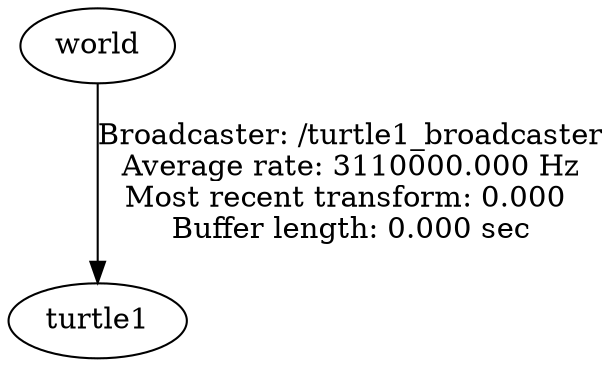 digraph G {
"world" -> "turtle1"[label="Broadcaster: /turtle1_broadcaster\nAverage rate: 3110000.000 Hz\nMost recent transform: 0.000 \nBuffer length: 0.000 sec\n"];
}